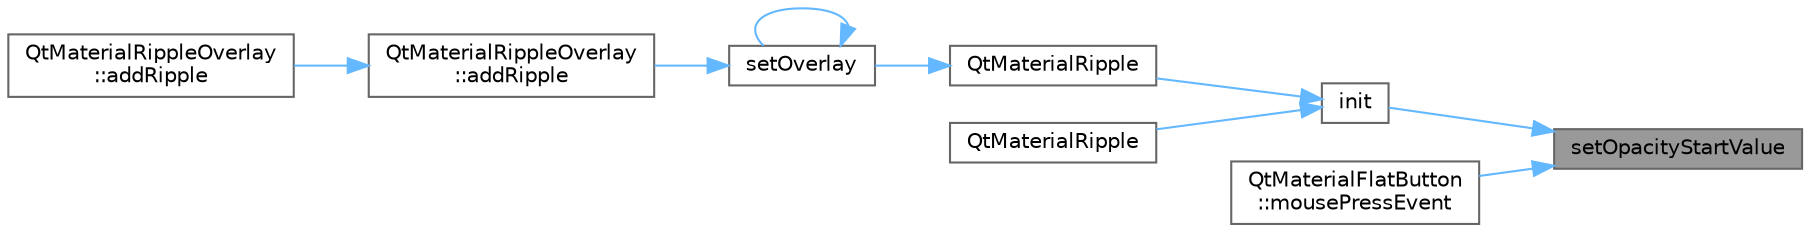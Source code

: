digraph "setOpacityStartValue"
{
 // LATEX_PDF_SIZE
  bgcolor="transparent";
  edge [fontname=Helvetica,fontsize=10,labelfontname=Helvetica,labelfontsize=10];
  node [fontname=Helvetica,fontsize=10,shape=box,height=0.2,width=0.4];
  rankdir="RL";
  Node1 [id="Node000001",label="setOpacityStartValue",height=0.2,width=0.4,color="gray40", fillcolor="grey60", style="filled", fontcolor="black",tooltip="设置透明度动画起始值"];
  Node1 -> Node2 [id="edge1_Node000001_Node000002",dir="back",color="steelblue1",style="solid",tooltip=" "];
  Node2 [id="Node000002",label="init",height=0.2,width=0.4,color="grey40", fillcolor="white", style="filled",URL="$class_qt_material_ripple.html#a02fd73d861ef2e4aabb38c0c9ff82947",tooltip="初始化水波纹动画"];
  Node2 -> Node3 [id="edge2_Node000002_Node000003",dir="back",color="steelblue1",style="solid",tooltip=" "];
  Node3 [id="Node000003",label="QtMaterialRipple",height=0.2,width=0.4,color="grey40", fillcolor="white", style="filled",URL="$class_qt_material_ripple.html#a167cfdd8c697a7cca7897462b5d91f9f",tooltip="构造函数，初始化水波纹动画"];
  Node3 -> Node4 [id="edge3_Node000003_Node000004",dir="back",color="steelblue1",style="solid",tooltip=" "];
  Node4 [id="Node000004",label="setOverlay",height=0.2,width=0.4,color="grey40", fillcolor="white", style="filled",URL="$class_qt_material_ripple.html#ab45ce01e6965ee3e510bc193f3945ec1",tooltip="设置水波纹覆盖层"];
  Node4 -> Node5 [id="edge4_Node000004_Node000005",dir="back",color="steelblue1",style="solid",tooltip=" "];
  Node5 [id="Node000005",label="QtMaterialRippleOverlay\l::addRipple",height=0.2,width=0.4,color="grey40", fillcolor="white", style="filled",URL="$class_qt_material_ripple_overlay.html#aa607c2abcbf13c21e123c3c6968c3af2",tooltip="添加水波纹对象"];
  Node5 -> Node6 [id="edge5_Node000005_Node000006",dir="back",color="steelblue1",style="solid",tooltip=" "];
  Node6 [id="Node000006",label="QtMaterialRippleOverlay\l::addRipple",height=0.2,width=0.4,color="grey40", fillcolor="white", style="filled",URL="$class_qt_material_ripple_overlay.html#aec029c44dc3791fb5408e2107b3a6629",tooltip="添加水波纹效果"];
  Node4 -> Node4 [id="edge6_Node000004_Node000004",dir="back",color="steelblue1",style="solid",tooltip=" "];
  Node2 -> Node7 [id="edge7_Node000002_Node000007",dir="back",color="steelblue1",style="solid",tooltip=" "];
  Node7 [id="Node000007",label="QtMaterialRipple",height=0.2,width=0.4,color="grey40", fillcolor="white", style="filled",URL="$class_qt_material_ripple.html#a125638fc194aad5db4c534ab1bde0558",tooltip="构造函数，初始化水波纹动画并关联覆盖层"];
  Node1 -> Node8 [id="edge8_Node000001_Node000008",dir="back",color="steelblue1",style="solid",tooltip=" "];
  Node8 [id="Node000008",label="QtMaterialFlatButton\l::mousePressEvent",height=0.2,width=0.4,color="grey40", fillcolor="white", style="filled",URL="$class_qt_material_flat_button.html#ad42823c78fefc7a77bd5ce1d22e43a89",tooltip="处理鼠标按下事件"];
}
